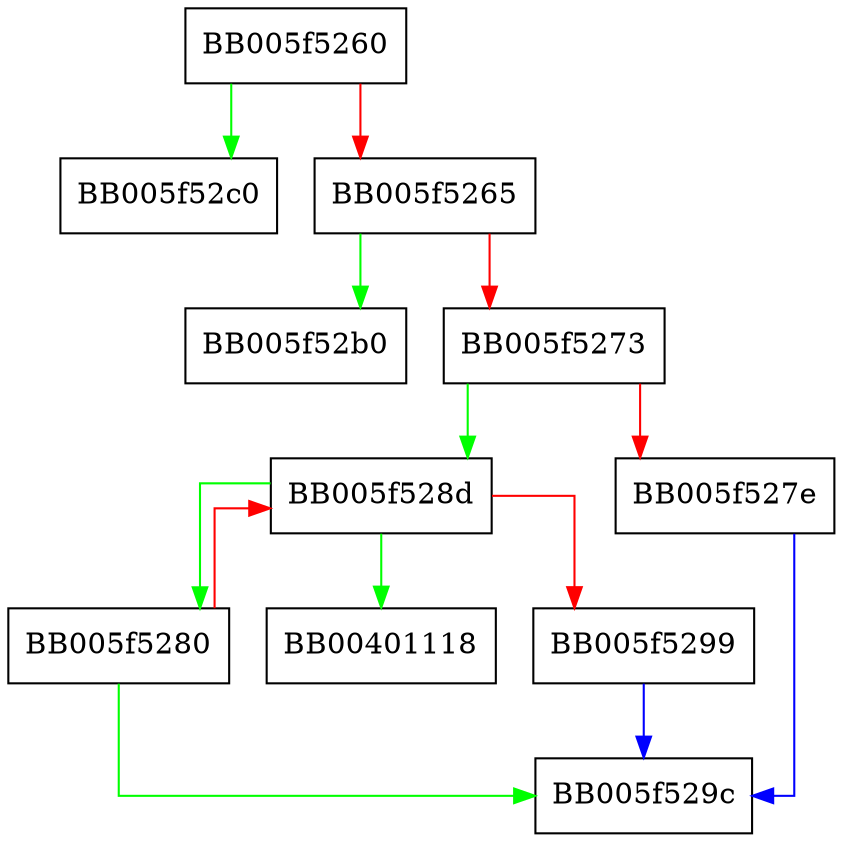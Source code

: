 digraph OSSL_PARAM_locate {
  node [shape="box"];
  graph [splines=ortho];
  BB005f5260 -> BB005f52c0 [color="green"];
  BB005f5260 -> BB005f5265 [color="red"];
  BB005f5265 -> BB005f52b0 [color="green"];
  BB005f5265 -> BB005f5273 [color="red"];
  BB005f5273 -> BB005f528d [color="green"];
  BB005f5273 -> BB005f527e [color="red"];
  BB005f527e -> BB005f529c [color="blue"];
  BB005f5280 -> BB005f529c [color="green"];
  BB005f5280 -> BB005f528d [color="red"];
  BB005f528d -> BB00401118 [color="green"];
  BB005f528d -> BB005f5280 [color="green"];
  BB005f528d -> BB005f5299 [color="red"];
  BB005f5299 -> BB005f529c [color="blue"];
}